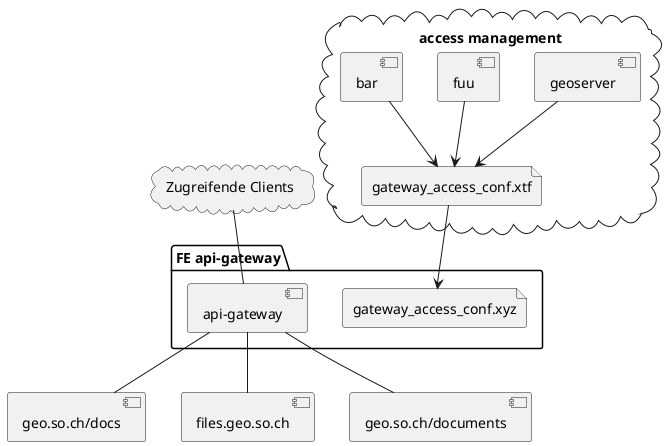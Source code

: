 @startuml
cloud "access management" as am {
  component geoserver as gs
  component fuu
  component bar

  file gateway_access_conf.xtf as xtf

  gs --> xtf
  fuu --> xtf
  bar --> xtf
}

cloud "Zugreifende Clients" as clients

package "FE api-gateway" as pkg {
  component "api-gateway" as gate
  file gateway_access_conf.xyz as gateconf
}

clients -- gate

xtf --> gateconf

component "geo.so.ch/docs" as docs
component "files.geo.so.ch" as geo
component "geo.so.ch/documents" as rep

gate -- docs
gate -- geo
gate -- rep
@enduml
